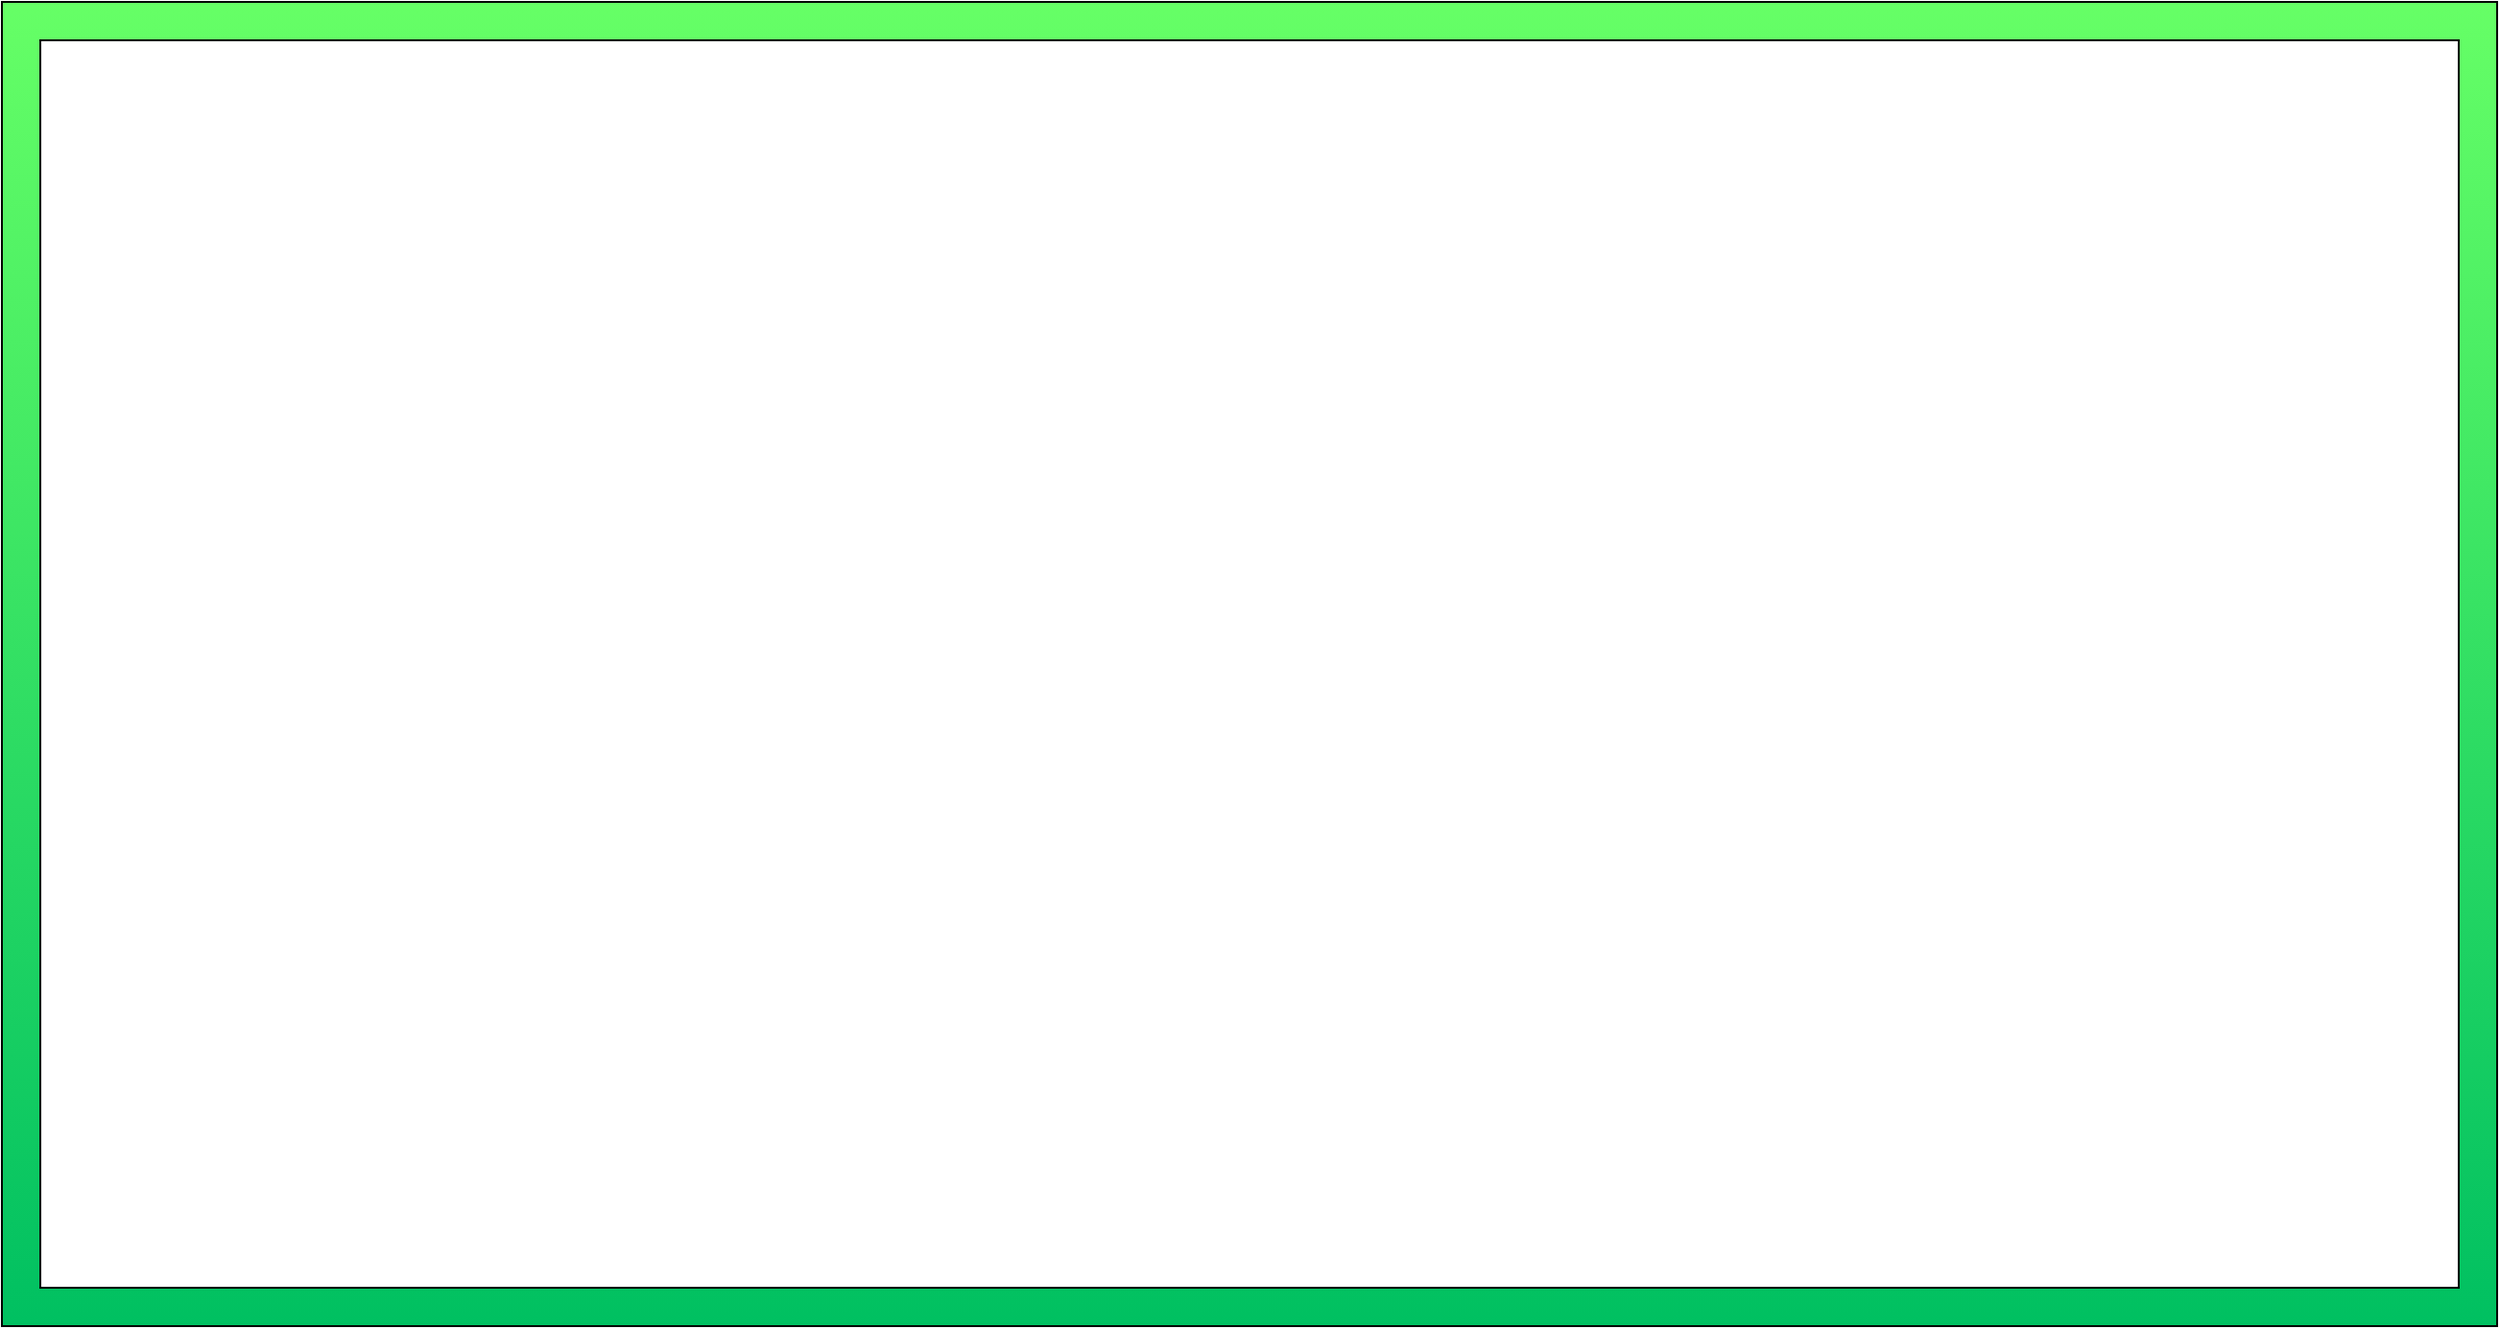 <mxfile version="27.0.9">
  <diagram name="Page-1" id="htJ6rbbciNGCYE3BOmqV">
    <mxGraphModel dx="1603" dy="963" grid="1" gridSize="10" guides="1" tooltips="1" connect="1" arrows="1" fold="1" page="1" pageScale="1" pageWidth="850" pageHeight="1100" math="0" shadow="0">
      <root>
        <mxCell id="0" />
        <object label="Front&#xa;" id="1">
          <mxCell parent="0" />
        </object>
        <mxCell id="KXWoswV7UzoRQ9F2BBlx-9" value="" style="rounded=0;whiteSpace=wrap;html=1;" vertex="1" parent="1">
          <mxGeometry x="140" y="120" width="1300" height="690" as="geometry" />
        </mxCell>
        <mxCell id="KXWoswV7UzoRQ9F2BBlx-4" value="" style="shape=image;verticalLabelPosition=bottom;labelBackgroundColor=default;verticalAlign=top;aspect=fixed;imageAspect=0;image=https://raw.githubusercontent.com/Salaar-Saaiem/Garbage-Classification-using-ML/refs/heads/main/Assets/Testing.png;" vertex="1" parent="1">
          <mxGeometry x="190" y="180" width="1200" height="580" as="geometry" />
        </mxCell>
        <mxCell id="KXWoswV7UzoRQ9F2BBlx-6" value="" style="verticalLabelPosition=bottom;verticalAlign=top;html=1;shape=mxgraph.basic.frame;dx=20;whiteSpace=wrap;gradientColor=#00C061;fillColor=#66FF66;" vertex="1" parent="1">
          <mxGeometry x="140" y="120" width="1300" height="690" as="geometry" />
        </mxCell>
        <mxCell id="KXWoswV7UzoRQ9F2BBlx-12" value="BG" parent="0" />
      </root>
    </mxGraphModel>
  </diagram>
</mxfile>
